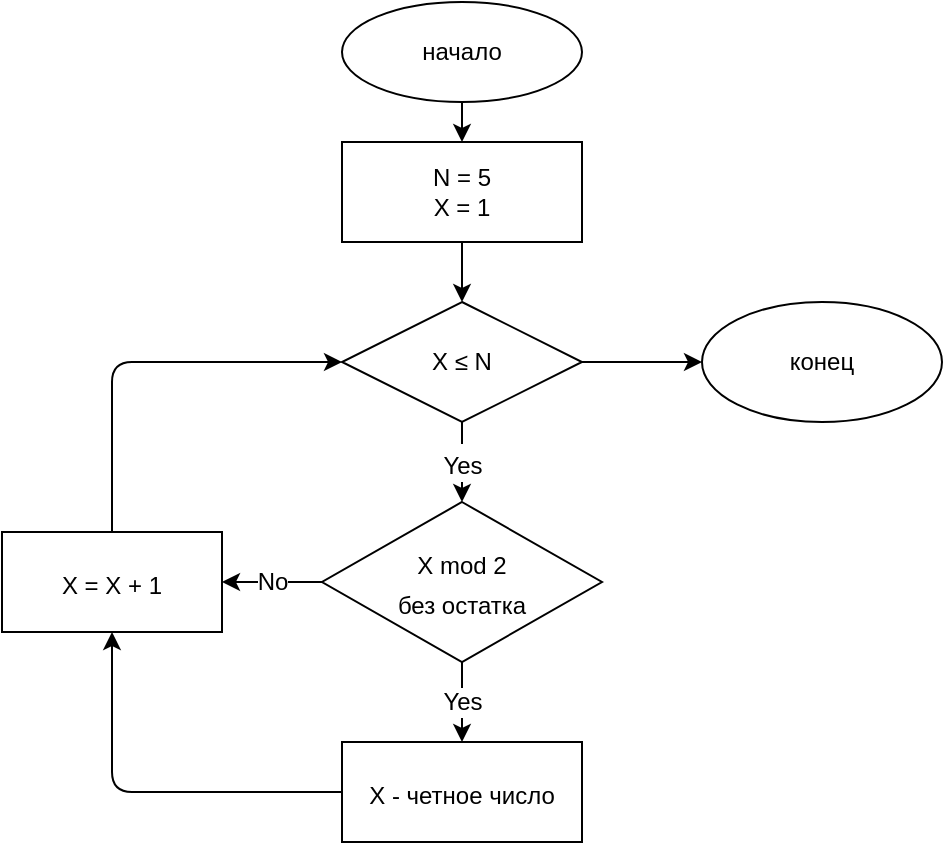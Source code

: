 <mxfile>
    <diagram id="k_G4pP4mi1VQ_pVf6L-b" name="Страница 1">
        <mxGraphModel dx="628" dy="255" grid="1" gridSize="10" guides="1" tooltips="1" connect="1" arrows="1" fold="1" page="1" pageScale="1" pageWidth="827" pageHeight="1169" math="0" shadow="0">
            <root>
                <mxCell id="0"/>
                <mxCell id="1" parent="0"/>
                <mxCell id="4" value="" style="edgeStyle=none;html=1;fontSize=16;" parent="1" source="2" target="3" edge="1">
                    <mxGeometry relative="1" as="geometry"/>
                </mxCell>
                <mxCell id="2" value="&lt;font style=&quot;font-size: 12px&quot;&gt;начало&lt;/font&gt;" style="ellipse;whiteSpace=wrap;html=1;" parent="1" vertex="1">
                    <mxGeometry x="250" y="10" width="120" height="50" as="geometry"/>
                </mxCell>
                <mxCell id="6" value="" style="edgeStyle=none;html=1;fontSize=16;" parent="1" source="3" target="5" edge="1">
                    <mxGeometry relative="1" as="geometry"/>
                </mxCell>
                <mxCell id="3" value="N = 5&lt;br&gt;X = 1" style="whiteSpace=wrap;html=1;" parent="1" vertex="1">
                    <mxGeometry x="250" y="80" width="120" height="50" as="geometry"/>
                </mxCell>
                <mxCell id="8" value="&lt;font style=&quot;font-size: 12px&quot;&gt;Yes&lt;/font&gt;" style="edgeStyle=none;html=1;fontSize=16;" parent="1" source="5" edge="1">
                    <mxGeometry relative="1" as="geometry">
                        <mxPoint x="310" y="260" as="targetPoint"/>
                        <Array as="points">
                            <mxPoint x="310" y="230"/>
                        </Array>
                    </mxGeometry>
                </mxCell>
                <mxCell id="19" value="" style="edgeStyle=none;html=1;" parent="1" source="5" edge="1">
                    <mxGeometry relative="1" as="geometry">
                        <mxPoint x="430" y="190" as="targetPoint"/>
                    </mxGeometry>
                </mxCell>
                <mxCell id="5" value="X&amp;nbsp;&lt;span&gt;≤&amp;nbsp;&lt;/span&gt;&lt;span&gt;N&lt;/span&gt;" style="rhombus;whiteSpace=wrap;html=1;" parent="1" vertex="1">
                    <mxGeometry x="250" y="160" width="120" height="60" as="geometry"/>
                </mxCell>
                <mxCell id="13" value="No" style="edgeStyle=none;html=1;fontSize=12;" parent="1" source="11" target="12" edge="1">
                    <mxGeometry relative="1" as="geometry"/>
                </mxCell>
                <mxCell id="15" value="Yes" style="edgeStyle=none;html=1;fontSize=12;" parent="1" source="11" target="14" edge="1">
                    <mxGeometry relative="1" as="geometry"/>
                </mxCell>
                <mxCell id="11" value="&lt;font style=&quot;font-size: 12px&quot;&gt;&lt;span&gt;X mod 2&lt;/span&gt;&lt;br style=&quot;padding: 0px ; margin: 0px&quot;&gt;&lt;span&gt;без остатка&lt;/span&gt;&lt;/font&gt;" style="rhombus;whiteSpace=wrap;html=1;fontSize=16;" parent="1" vertex="1">
                    <mxGeometry x="240" y="260" width="140" height="80" as="geometry"/>
                </mxCell>
                <mxCell id="16" style="edgeStyle=none;html=1;fontSize=12;" parent="1" source="12" target="5" edge="1">
                    <mxGeometry relative="1" as="geometry">
                        <Array as="points">
                            <mxPoint x="135" y="190"/>
                        </Array>
                    </mxGeometry>
                </mxCell>
                <mxCell id="12" value="&lt;font style=&quot;font-size: 12px&quot;&gt;X = X + 1&lt;/font&gt;" style="whiteSpace=wrap;html=1;fontSize=16;" parent="1" vertex="1">
                    <mxGeometry x="80" y="275" width="110" height="50" as="geometry"/>
                </mxCell>
                <mxCell id="17" style="edgeStyle=none;html=1;" parent="1" source="14" target="12" edge="1">
                    <mxGeometry relative="1" as="geometry">
                        <Array as="points">
                            <mxPoint x="135" y="405"/>
                        </Array>
                    </mxGeometry>
                </mxCell>
                <mxCell id="14" value="&lt;font style=&quot;font-size: 12px&quot;&gt;X - четное число&lt;br&gt;&lt;/font&gt;" style="whiteSpace=wrap;html=1;fontSize=16;" parent="1" vertex="1">
                    <mxGeometry x="250" y="380" width="120" height="50" as="geometry"/>
                </mxCell>
                <mxCell id="20" value="конец" style="ellipse;whiteSpace=wrap;html=1;" parent="1" vertex="1">
                    <mxGeometry x="430" y="160" width="120" height="60" as="geometry"/>
                </mxCell>
            </root>
        </mxGraphModel>
    </diagram>
</mxfile>